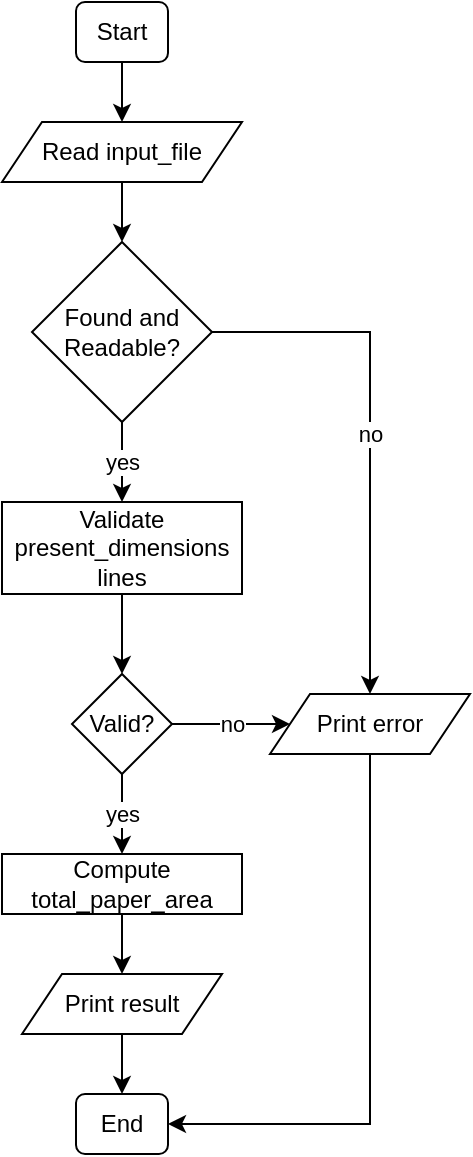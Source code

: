<mxfile version="26.0.2">
  <diagram name="Page-1" id="BdCFKuBwzu480W7lIVb_">
    <mxGraphModel dx="947" dy="557" grid="1" gridSize="10" guides="1" tooltips="1" connect="1" arrows="1" fold="1" page="1" pageScale="1" pageWidth="583" pageHeight="827" math="0" shadow="0">
      <root>
        <mxCell id="0" />
        <mxCell id="1" parent="0" />
        <mxCell id="rTksYJGZEVKo0ubcyPBa-5" value="" style="edgeStyle=orthogonalEdgeStyle;rounded=0;orthogonalLoop=1;jettySize=auto;html=1;" parent="1" source="rTksYJGZEVKo0ubcyPBa-1" target="rTksYJGZEVKo0ubcyPBa-4" edge="1">
          <mxGeometry relative="1" as="geometry" />
        </mxCell>
        <mxCell id="rTksYJGZEVKo0ubcyPBa-1" value="Start" style="rounded=1;whiteSpace=wrap;html=1;" parent="1" vertex="1">
          <mxGeometry x="263" y="134" width="46" height="30" as="geometry" />
        </mxCell>
        <mxCell id="rTksYJGZEVKo0ubcyPBa-7" value="" style="edgeStyle=orthogonalEdgeStyle;rounded=0;orthogonalLoop=1;jettySize=auto;html=1;" parent="1" source="rTksYJGZEVKo0ubcyPBa-4" target="rTksYJGZEVKo0ubcyPBa-6" edge="1">
          <mxGeometry relative="1" as="geometry" />
        </mxCell>
        <mxCell id="rTksYJGZEVKo0ubcyPBa-4" value="Read input_file" style="shape=parallelogram;perimeter=parallelogramPerimeter;whiteSpace=wrap;html=1;fixedSize=1;" parent="1" vertex="1">
          <mxGeometry x="226" y="194" width="120" height="30" as="geometry" />
        </mxCell>
        <mxCell id="rTksYJGZEVKo0ubcyPBa-9" value="yes" style="edgeStyle=orthogonalEdgeStyle;rounded=0;orthogonalLoop=1;jettySize=auto;html=1;" parent="1" source="rTksYJGZEVKo0ubcyPBa-6" target="rTksYJGZEVKo0ubcyPBa-8" edge="1">
          <mxGeometry relative="1" as="geometry" />
        </mxCell>
        <mxCell id="rTksYJGZEVKo0ubcyPBa-20" value="no" style="edgeStyle=orthogonalEdgeStyle;rounded=0;orthogonalLoop=1;jettySize=auto;html=1;" parent="1" source="rTksYJGZEVKo0ubcyPBa-6" target="rTksYJGZEVKo0ubcyPBa-19" edge="1">
          <mxGeometry relative="1" as="geometry" />
        </mxCell>
        <mxCell id="rTksYJGZEVKo0ubcyPBa-6" value="Found and Readable?" style="rhombus;whiteSpace=wrap;html=1;" parent="1" vertex="1">
          <mxGeometry x="241" y="254" width="90" height="90" as="geometry" />
        </mxCell>
        <mxCell id="rTksYJGZEVKo0ubcyPBa-11" value="" style="edgeStyle=orthogonalEdgeStyle;rounded=0;orthogonalLoop=1;jettySize=auto;html=1;" parent="1" source="rTksYJGZEVKo0ubcyPBa-8" target="rTksYJGZEVKo0ubcyPBa-10" edge="1">
          <mxGeometry relative="1" as="geometry" />
        </mxCell>
        <mxCell id="rTksYJGZEVKo0ubcyPBa-8" value="Validate present_dimensions lines" style="rounded=0;whiteSpace=wrap;html=1;" parent="1" vertex="1">
          <mxGeometry x="226" y="384" width="120" height="46" as="geometry" />
        </mxCell>
        <mxCell id="rTksYJGZEVKo0ubcyPBa-13" value="yes" style="edgeStyle=orthogonalEdgeStyle;rounded=0;orthogonalLoop=1;jettySize=auto;html=1;" parent="1" source="rTksYJGZEVKo0ubcyPBa-10" target="rTksYJGZEVKo0ubcyPBa-12" edge="1">
          <mxGeometry relative="1" as="geometry" />
        </mxCell>
        <mxCell id="rTksYJGZEVKo0ubcyPBa-21" value="no" style="edgeStyle=orthogonalEdgeStyle;rounded=0;orthogonalLoop=1;jettySize=auto;html=1;" parent="1" source="rTksYJGZEVKo0ubcyPBa-10" target="rTksYJGZEVKo0ubcyPBa-19" edge="1">
          <mxGeometry relative="1" as="geometry">
            <mxPoint x="356" y="495" as="targetPoint" />
          </mxGeometry>
        </mxCell>
        <mxCell id="rTksYJGZEVKo0ubcyPBa-10" value="Valid?" style="rhombus;whiteSpace=wrap;html=1;" parent="1" vertex="1">
          <mxGeometry x="261" y="470" width="50" height="50" as="geometry" />
        </mxCell>
        <mxCell id="RbZPECDtz7H00EQXEukf-2" value="" style="edgeStyle=orthogonalEdgeStyle;rounded=0;orthogonalLoop=1;jettySize=auto;html=1;" parent="1" source="rTksYJGZEVKo0ubcyPBa-12" target="rTksYJGZEVKo0ubcyPBa-14" edge="1">
          <mxGeometry relative="1" as="geometry">
            <mxPoint x="286.0" y="626" as="targetPoint" />
          </mxGeometry>
        </mxCell>
        <mxCell id="rTksYJGZEVKo0ubcyPBa-12" value="Compute total_paper_area" style="rounded=0;whiteSpace=wrap;html=1;" parent="1" vertex="1">
          <mxGeometry x="226" y="560" width="120" height="30" as="geometry" />
        </mxCell>
        <mxCell id="rTksYJGZEVKo0ubcyPBa-17" value="" style="edgeStyle=orthogonalEdgeStyle;rounded=0;orthogonalLoop=1;jettySize=auto;html=1;" parent="1" source="rTksYJGZEVKo0ubcyPBa-14" target="rTksYJGZEVKo0ubcyPBa-16" edge="1">
          <mxGeometry relative="1" as="geometry" />
        </mxCell>
        <mxCell id="rTksYJGZEVKo0ubcyPBa-14" value="Print result" style="shape=parallelogram;perimeter=parallelogramPerimeter;whiteSpace=wrap;html=1;fixedSize=1;" parent="1" vertex="1">
          <mxGeometry x="236" y="620" width="100" height="30" as="geometry" />
        </mxCell>
        <mxCell id="rTksYJGZEVKo0ubcyPBa-16" value="End" style="rounded=1;whiteSpace=wrap;html=1;" parent="1" vertex="1">
          <mxGeometry x="263" y="680" width="46" height="30" as="geometry" />
        </mxCell>
        <mxCell id="8qb2xO212jKnn0IOfdFN-1" style="edgeStyle=orthogonalEdgeStyle;rounded=0;orthogonalLoop=1;jettySize=auto;html=1;" edge="1" parent="1" source="rTksYJGZEVKo0ubcyPBa-19" target="rTksYJGZEVKo0ubcyPBa-16">
          <mxGeometry relative="1" as="geometry">
            <Array as="points">
              <mxPoint x="410" y="695" />
            </Array>
          </mxGeometry>
        </mxCell>
        <mxCell id="rTksYJGZEVKo0ubcyPBa-19" value="Print error" style="shape=parallelogram;perimeter=parallelogramPerimeter;whiteSpace=wrap;html=1;fixedSize=1;" parent="1" vertex="1">
          <mxGeometry x="360" y="480" width="100" height="30" as="geometry" />
        </mxCell>
      </root>
    </mxGraphModel>
  </diagram>
</mxfile>
